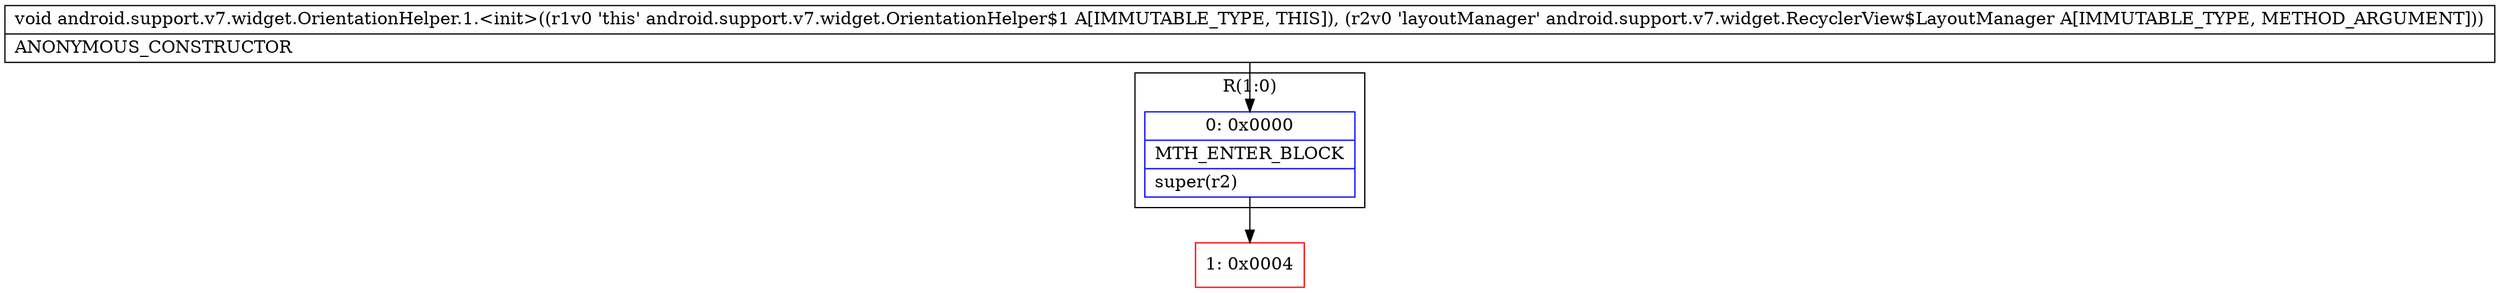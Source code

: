digraph "CFG forandroid.support.v7.widget.OrientationHelper.1.\<init\>(Landroid\/support\/v7\/widget\/RecyclerView$LayoutManager;)V" {
subgraph cluster_Region_708446202 {
label = "R(1:0)";
node [shape=record,color=blue];
Node_0 [shape=record,label="{0\:\ 0x0000|MTH_ENTER_BLOCK\l|super(r2)\l}"];
}
Node_1 [shape=record,color=red,label="{1\:\ 0x0004}"];
MethodNode[shape=record,label="{void android.support.v7.widget.OrientationHelper.1.\<init\>((r1v0 'this' android.support.v7.widget.OrientationHelper$1 A[IMMUTABLE_TYPE, THIS]), (r2v0 'layoutManager' android.support.v7.widget.RecyclerView$LayoutManager A[IMMUTABLE_TYPE, METHOD_ARGUMENT]))  | ANONYMOUS_CONSTRUCTOR\l}"];
MethodNode -> Node_0;
Node_0 -> Node_1;
}


